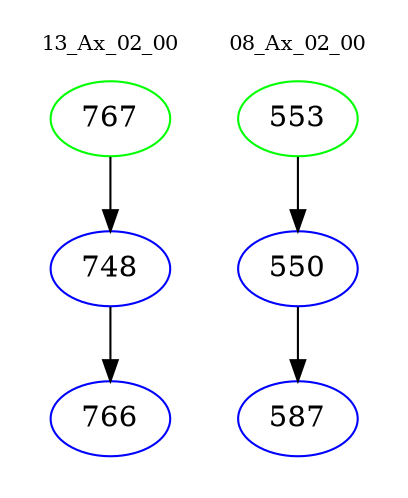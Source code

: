 digraph{
subgraph cluster_0 {
color = white
label = "13_Ax_02_00";
fontsize=10;
T0_767 [label="767", color="green"]
T0_767 -> T0_748 [color="black"]
T0_748 [label="748", color="blue"]
T0_748 -> T0_766 [color="black"]
T0_766 [label="766", color="blue"]
}
subgraph cluster_1 {
color = white
label = "08_Ax_02_00";
fontsize=10;
T1_553 [label="553", color="green"]
T1_553 -> T1_550 [color="black"]
T1_550 [label="550", color="blue"]
T1_550 -> T1_587 [color="black"]
T1_587 [label="587", color="blue"]
}
}
